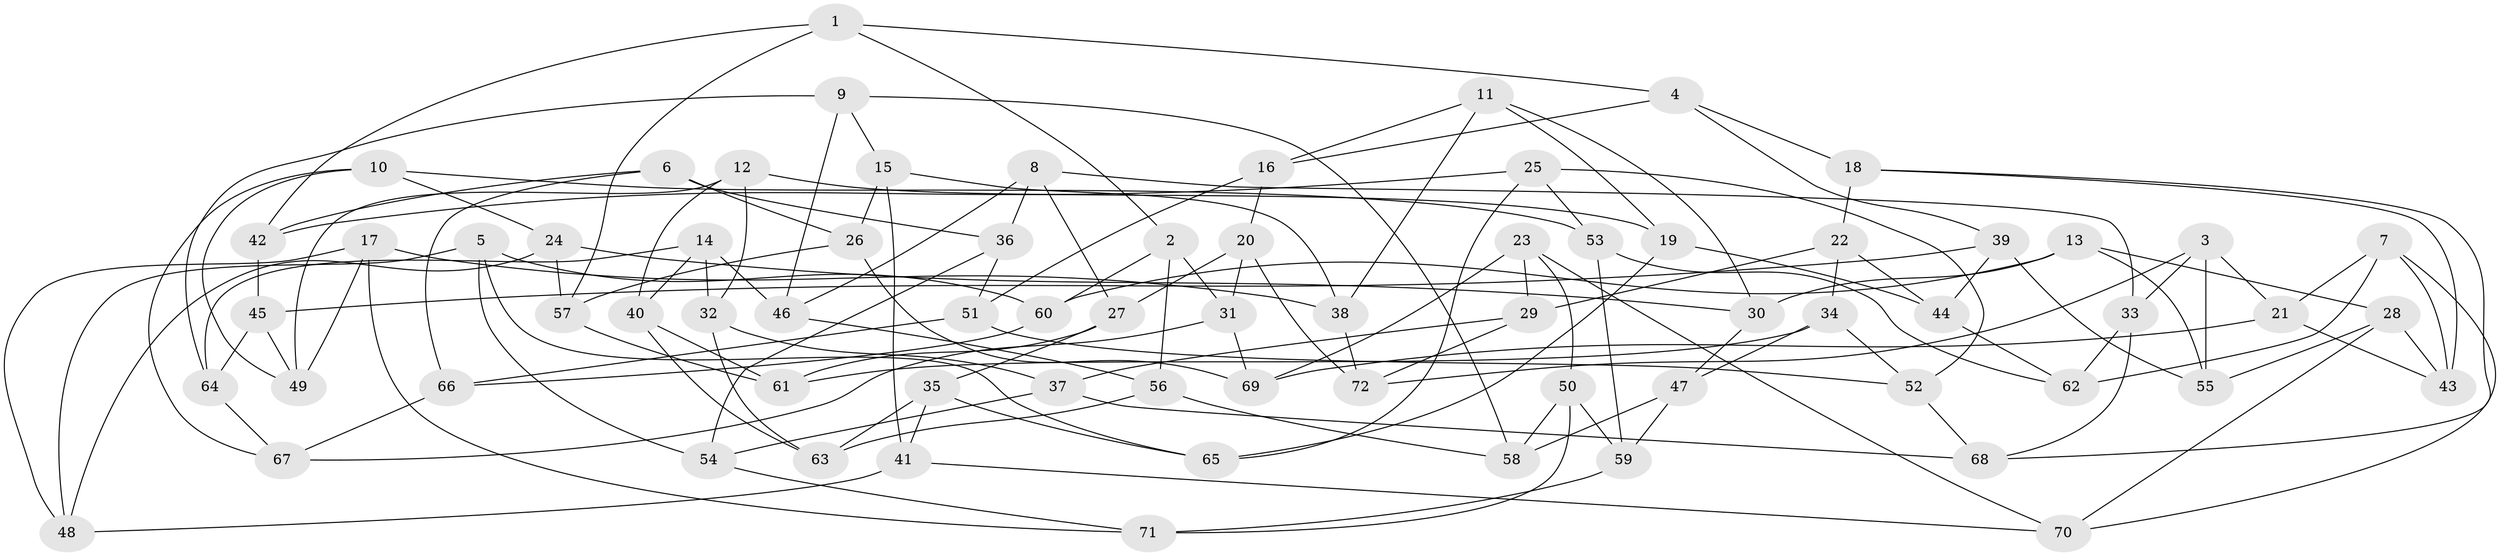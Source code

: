 // coarse degree distribution, {9: 0.02, 4: 0.66, 8: 0.06, 5: 0.02, 7: 0.02, 6: 0.2, 3: 0.02}
// Generated by graph-tools (version 1.1) at 2025/20/03/04/25 18:20:44]
// undirected, 72 vertices, 144 edges
graph export_dot {
graph [start="1"]
  node [color=gray90,style=filled];
  1;
  2;
  3;
  4;
  5;
  6;
  7;
  8;
  9;
  10;
  11;
  12;
  13;
  14;
  15;
  16;
  17;
  18;
  19;
  20;
  21;
  22;
  23;
  24;
  25;
  26;
  27;
  28;
  29;
  30;
  31;
  32;
  33;
  34;
  35;
  36;
  37;
  38;
  39;
  40;
  41;
  42;
  43;
  44;
  45;
  46;
  47;
  48;
  49;
  50;
  51;
  52;
  53;
  54;
  55;
  56;
  57;
  58;
  59;
  60;
  61;
  62;
  63;
  64;
  65;
  66;
  67;
  68;
  69;
  70;
  71;
  72;
  1 -- 57;
  1 -- 4;
  1 -- 2;
  1 -- 42;
  2 -- 60;
  2 -- 31;
  2 -- 56;
  3 -- 55;
  3 -- 21;
  3 -- 33;
  3 -- 72;
  4 -- 18;
  4 -- 16;
  4 -- 39;
  5 -- 60;
  5 -- 65;
  5 -- 54;
  5 -- 48;
  6 -- 66;
  6 -- 36;
  6 -- 42;
  6 -- 26;
  7 -- 62;
  7 -- 43;
  7 -- 70;
  7 -- 21;
  8 -- 27;
  8 -- 36;
  8 -- 33;
  8 -- 46;
  9 -- 58;
  9 -- 15;
  9 -- 46;
  9 -- 64;
  10 -- 49;
  10 -- 67;
  10 -- 24;
  10 -- 53;
  11 -- 38;
  11 -- 16;
  11 -- 19;
  11 -- 30;
  12 -- 49;
  12 -- 19;
  12 -- 32;
  12 -- 40;
  13 -- 30;
  13 -- 60;
  13 -- 55;
  13 -- 28;
  14 -- 40;
  14 -- 64;
  14 -- 46;
  14 -- 32;
  15 -- 41;
  15 -- 38;
  15 -- 26;
  16 -- 51;
  16 -- 20;
  17 -- 49;
  17 -- 71;
  17 -- 48;
  17 -- 38;
  18 -- 22;
  18 -- 68;
  18 -- 43;
  19 -- 44;
  19 -- 65;
  20 -- 27;
  20 -- 31;
  20 -- 72;
  21 -- 43;
  21 -- 69;
  22 -- 29;
  22 -- 34;
  22 -- 44;
  23 -- 70;
  23 -- 29;
  23 -- 69;
  23 -- 50;
  24 -- 57;
  24 -- 48;
  24 -- 30;
  25 -- 42;
  25 -- 65;
  25 -- 52;
  25 -- 53;
  26 -- 57;
  26 -- 69;
  27 -- 35;
  27 -- 61;
  28 -- 55;
  28 -- 70;
  28 -- 43;
  29 -- 72;
  29 -- 37;
  30 -- 47;
  31 -- 69;
  31 -- 67;
  32 -- 63;
  32 -- 37;
  33 -- 68;
  33 -- 62;
  34 -- 61;
  34 -- 52;
  34 -- 47;
  35 -- 63;
  35 -- 41;
  35 -- 65;
  36 -- 54;
  36 -- 51;
  37 -- 54;
  37 -- 68;
  38 -- 72;
  39 -- 55;
  39 -- 45;
  39 -- 44;
  40 -- 61;
  40 -- 63;
  41 -- 70;
  41 -- 48;
  42 -- 45;
  44 -- 62;
  45 -- 49;
  45 -- 64;
  46 -- 56;
  47 -- 58;
  47 -- 59;
  50 -- 59;
  50 -- 71;
  50 -- 58;
  51 -- 52;
  51 -- 66;
  52 -- 68;
  53 -- 62;
  53 -- 59;
  54 -- 71;
  56 -- 58;
  56 -- 63;
  57 -- 61;
  59 -- 71;
  60 -- 66;
  64 -- 67;
  66 -- 67;
}
